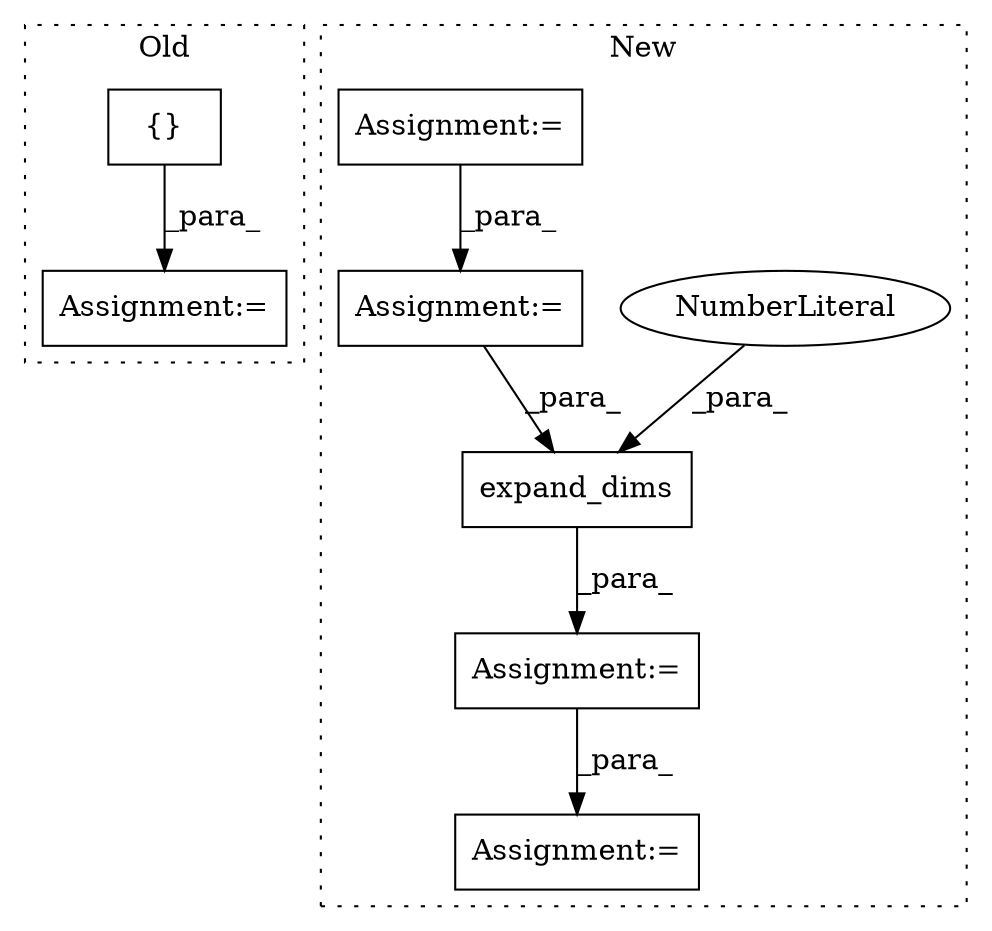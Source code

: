 digraph G {
subgraph cluster0 {
1 [label="{}" a="4" s="3349,3437" l="1,1" shape="box"];
8 [label="Assignment:=" a="7" s="3492" l="2" shape="box"];
label = "Old";
style="dotted";
}
subgraph cluster1 {
2 [label="expand_dims" a="32" s="3305,3378" l="12,1" shape="box"];
3 [label="NumberLiteral" a="34" s="3377" l="1" shape="ellipse"];
4 [label="Assignment:=" a="7" s="3394" l="1" shape="box"];
5 [label="Assignment:=" a="7" s="3290" l="1" shape="box"];
6 [label="Assignment:=" a="7" s="3241" l="1" shape="box"];
7 [label="Assignment:=" a="7" s="3057" l="1" shape="box"];
label = "New";
style="dotted";
}
1 -> 8 [label="_para_"];
2 -> 5 [label="_para_"];
3 -> 2 [label="_para_"];
5 -> 4 [label="_para_"];
6 -> 2 [label="_para_"];
7 -> 6 [label="_para_"];
}